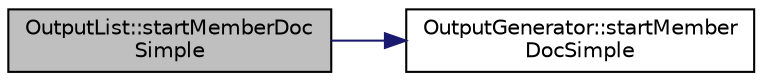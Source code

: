 digraph "OutputList::startMemberDocSimple"
{
 // LATEX_PDF_SIZE
  edge [fontname="Helvetica",fontsize="10",labelfontname="Helvetica",labelfontsize="10"];
  node [fontname="Helvetica",fontsize="10",shape=record];
  rankdir="LR";
  Node1 [label="OutputList::startMemberDoc\lSimple",height=0.2,width=0.4,color="black", fillcolor="grey75", style="filled", fontcolor="black",tooltip=" "];
  Node1 -> Node2 [color="midnightblue",fontsize="10",style="solid",fontname="Helvetica"];
  Node2 [label="OutputGenerator::startMember\lDocSimple",height=0.2,width=0.4,color="black", fillcolor="white", style="filled",URL="$classOutputGenerator.html#a5ede23d1cdc58d5a532d515f0383a295",tooltip=" "];
}
